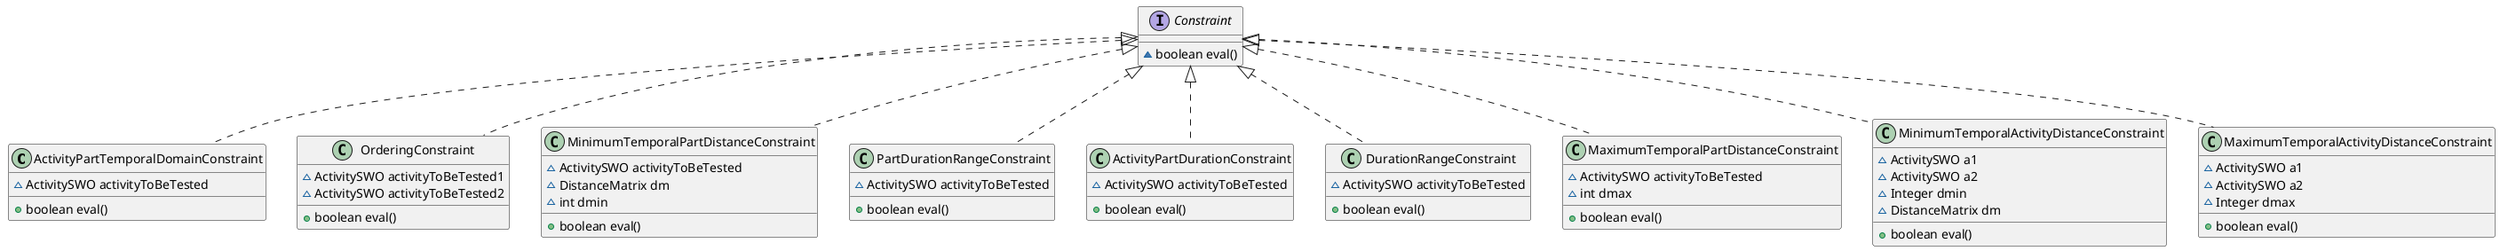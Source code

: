 @startuml
class ActivityPartTemporalDomainConstraint {
~ ActivitySWO activityToBeTested
+ boolean eval()
}


class OrderingConstraint {
~ ActivitySWO activityToBeTested1
~ ActivitySWO activityToBeTested2
+ boolean eval()
}


interface Constraint {
~ boolean eval()
}

class MinimumTemporalPartDistanceConstraint {
~ ActivitySWO activityToBeTested
~ DistanceMatrix dm
~ int dmin
+ boolean eval()
}


class PartDurationRangeConstraint {
~ ActivitySWO activityToBeTested
+ boolean eval()
}


class ActivityPartDurationConstraint {
~ ActivitySWO activityToBeTested
+ boolean eval()
}


class DurationRangeConstraint {
~ ActivitySWO activityToBeTested
+ boolean eval()
}


class MaximumTemporalPartDistanceConstraint {
~ ActivitySWO activityToBeTested
~ int dmax
+ boolean eval()
}


class MinimumTemporalActivityDistanceConstraint {
~ ActivitySWO a1
~ ActivitySWO a2
~ Integer dmin
~ DistanceMatrix dm
+ boolean eval()
}


class MaximumTemporalActivityDistanceConstraint {
~ ActivitySWO a1
~ ActivitySWO a2
~ Integer dmax
+ boolean eval()
}




Constraint <|.. ActivityPartTemporalDomainConstraint
Constraint <|.. OrderingConstraint
Constraint <|.. MinimumTemporalPartDistanceConstraint
Constraint <|.. PartDurationRangeConstraint
Constraint <|.. ActivityPartDurationConstraint
Constraint <|.. DurationRangeConstraint
Constraint <|.. MaximumTemporalPartDistanceConstraint
Constraint <|.. MinimumTemporalActivityDistanceConstraint
Constraint <|.. MaximumTemporalActivityDistanceConstraint
@enduml